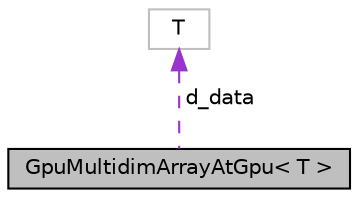 digraph "GpuMultidimArrayAtGpu&lt; T &gt;"
{
  edge [fontname="Helvetica",fontsize="10",labelfontname="Helvetica",labelfontsize="10"];
  node [fontname="Helvetica",fontsize="10",shape=record];
  Node1 [label="GpuMultidimArrayAtGpu\< T \>",height=0.2,width=0.4,color="black", fillcolor="grey75", style="filled", fontcolor="black"];
  Node2 -> Node1 [dir="back",color="darkorchid3",fontsize="10",style="dashed",label=" d_data" ,fontname="Helvetica"];
  Node2 [label="T",height=0.2,width=0.4,color="grey75", fillcolor="white", style="filled"];
}
